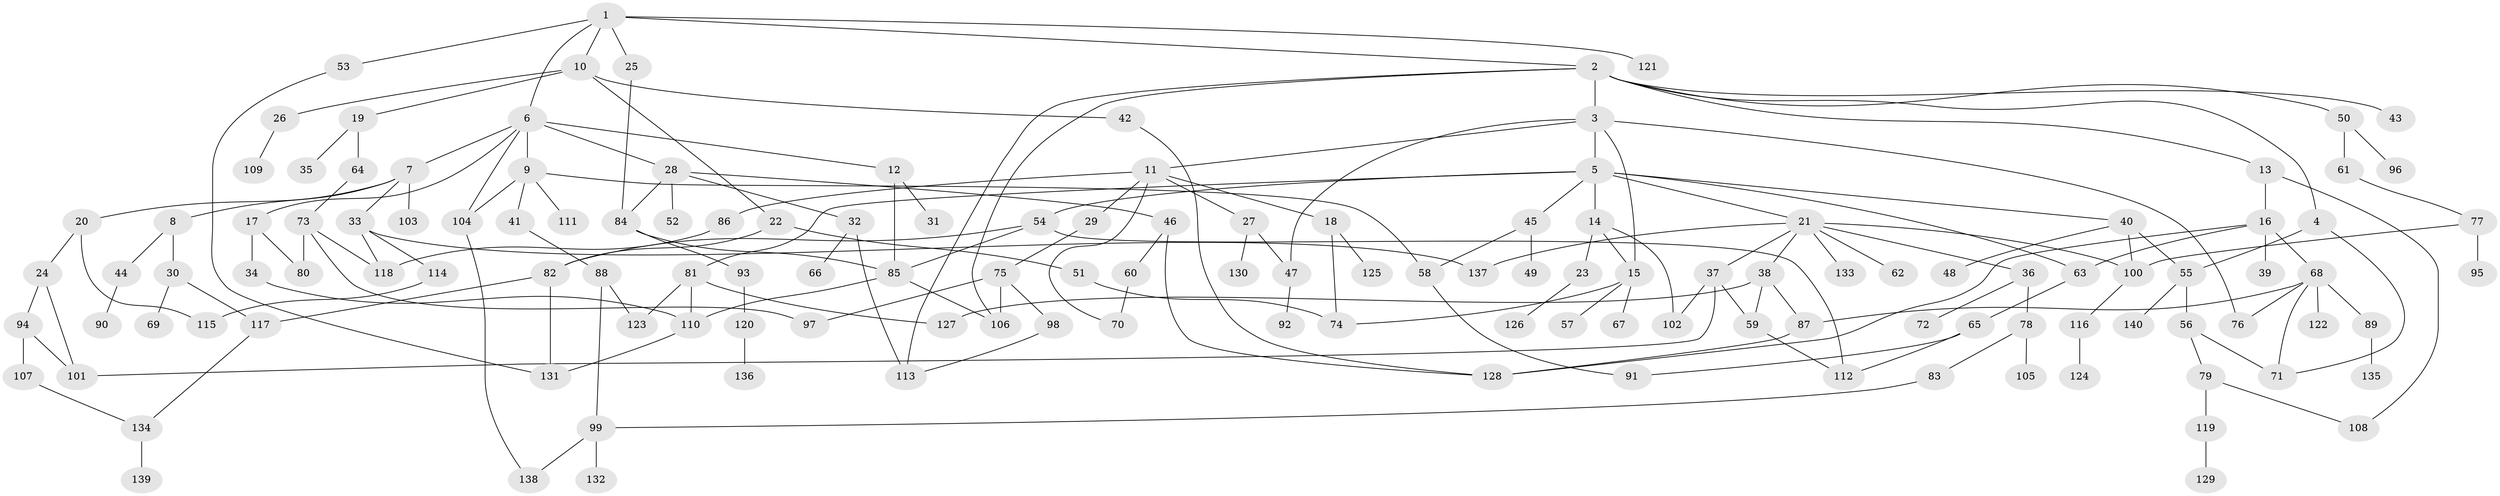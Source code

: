 // coarse degree distribution, {9: 0.011904761904761904, 6: 0.07142857142857142, 2: 0.2857142857142857, 1: 0.2976190476190476, 11: 0.011904761904761904, 3: 0.19047619047619047, 8: 0.023809523809523808, 5: 0.03571428571428571, 4: 0.05952380952380952, 10: 0.011904761904761904}
// Generated by graph-tools (version 1.1) at 2025/46/03/04/25 21:46:10]
// undirected, 140 vertices, 189 edges
graph export_dot {
graph [start="1"]
  node [color=gray90,style=filled];
  1;
  2;
  3;
  4;
  5;
  6;
  7;
  8;
  9;
  10;
  11;
  12;
  13;
  14;
  15;
  16;
  17;
  18;
  19;
  20;
  21;
  22;
  23;
  24;
  25;
  26;
  27;
  28;
  29;
  30;
  31;
  32;
  33;
  34;
  35;
  36;
  37;
  38;
  39;
  40;
  41;
  42;
  43;
  44;
  45;
  46;
  47;
  48;
  49;
  50;
  51;
  52;
  53;
  54;
  55;
  56;
  57;
  58;
  59;
  60;
  61;
  62;
  63;
  64;
  65;
  66;
  67;
  68;
  69;
  70;
  71;
  72;
  73;
  74;
  75;
  76;
  77;
  78;
  79;
  80;
  81;
  82;
  83;
  84;
  85;
  86;
  87;
  88;
  89;
  90;
  91;
  92;
  93;
  94;
  95;
  96;
  97;
  98;
  99;
  100;
  101;
  102;
  103;
  104;
  105;
  106;
  107;
  108;
  109;
  110;
  111;
  112;
  113;
  114;
  115;
  116;
  117;
  118;
  119;
  120;
  121;
  122;
  123;
  124;
  125;
  126;
  127;
  128;
  129;
  130;
  131;
  132;
  133;
  134;
  135;
  136;
  137;
  138;
  139;
  140;
  1 -- 2;
  1 -- 6;
  1 -- 10;
  1 -- 25;
  1 -- 53;
  1 -- 121;
  2 -- 3;
  2 -- 4;
  2 -- 13;
  2 -- 43;
  2 -- 50;
  2 -- 113;
  2 -- 106;
  3 -- 5;
  3 -- 11;
  3 -- 76;
  3 -- 47;
  3 -- 15;
  4 -- 71;
  4 -- 55;
  5 -- 14;
  5 -- 21;
  5 -- 40;
  5 -- 45;
  5 -- 54;
  5 -- 81;
  5 -- 63;
  6 -- 7;
  6 -- 9;
  6 -- 12;
  6 -- 17;
  6 -- 28;
  6 -- 104;
  7 -- 8;
  7 -- 20;
  7 -- 33;
  7 -- 103;
  8 -- 30;
  8 -- 44;
  9 -- 41;
  9 -- 111;
  9 -- 104;
  9 -- 58;
  10 -- 19;
  10 -- 22;
  10 -- 26;
  10 -- 42;
  11 -- 18;
  11 -- 27;
  11 -- 29;
  11 -- 70;
  11 -- 86;
  12 -- 31;
  12 -- 85;
  13 -- 16;
  13 -- 108;
  14 -- 15;
  14 -- 23;
  14 -- 102;
  15 -- 57;
  15 -- 67;
  15 -- 74;
  16 -- 39;
  16 -- 63;
  16 -- 68;
  16 -- 128;
  17 -- 34;
  17 -- 80;
  18 -- 125;
  18 -- 74;
  19 -- 35;
  19 -- 64;
  20 -- 24;
  20 -- 115;
  21 -- 36;
  21 -- 37;
  21 -- 38;
  21 -- 62;
  21 -- 133;
  21 -- 137;
  21 -- 100;
  22 -- 51;
  22 -- 82;
  23 -- 126;
  24 -- 94;
  24 -- 101;
  25 -- 84;
  26 -- 109;
  27 -- 47;
  27 -- 130;
  28 -- 32;
  28 -- 46;
  28 -- 52;
  28 -- 84;
  29 -- 75;
  30 -- 69;
  30 -- 117;
  32 -- 66;
  32 -- 113;
  33 -- 114;
  33 -- 137;
  33 -- 118;
  34 -- 110;
  36 -- 72;
  36 -- 78;
  37 -- 102;
  37 -- 59;
  37 -- 101;
  38 -- 59;
  38 -- 87;
  38 -- 127;
  40 -- 48;
  40 -- 55;
  40 -- 100;
  41 -- 88;
  42 -- 128;
  44 -- 90;
  45 -- 49;
  45 -- 58;
  46 -- 60;
  46 -- 128;
  47 -- 92;
  50 -- 61;
  50 -- 96;
  51 -- 74;
  53 -- 131;
  54 -- 82;
  54 -- 85;
  54 -- 112;
  55 -- 56;
  55 -- 140;
  56 -- 79;
  56 -- 71;
  58 -- 91;
  59 -- 112;
  60 -- 70;
  61 -- 77;
  63 -- 65;
  64 -- 73;
  65 -- 91;
  65 -- 112;
  68 -- 71;
  68 -- 89;
  68 -- 122;
  68 -- 76;
  68 -- 87;
  73 -- 97;
  73 -- 118;
  73 -- 80;
  75 -- 98;
  75 -- 106;
  75 -- 97;
  77 -- 95;
  77 -- 100;
  78 -- 83;
  78 -- 105;
  79 -- 108;
  79 -- 119;
  81 -- 110;
  81 -- 127;
  81 -- 123;
  82 -- 131;
  82 -- 117;
  83 -- 99;
  84 -- 93;
  84 -- 85;
  85 -- 110;
  85 -- 106;
  86 -- 118;
  87 -- 128;
  88 -- 123;
  88 -- 99;
  89 -- 135;
  93 -- 120;
  94 -- 107;
  94 -- 101;
  98 -- 113;
  99 -- 132;
  99 -- 138;
  100 -- 116;
  104 -- 138;
  107 -- 134;
  110 -- 131;
  114 -- 115;
  116 -- 124;
  117 -- 134;
  119 -- 129;
  120 -- 136;
  134 -- 139;
}
